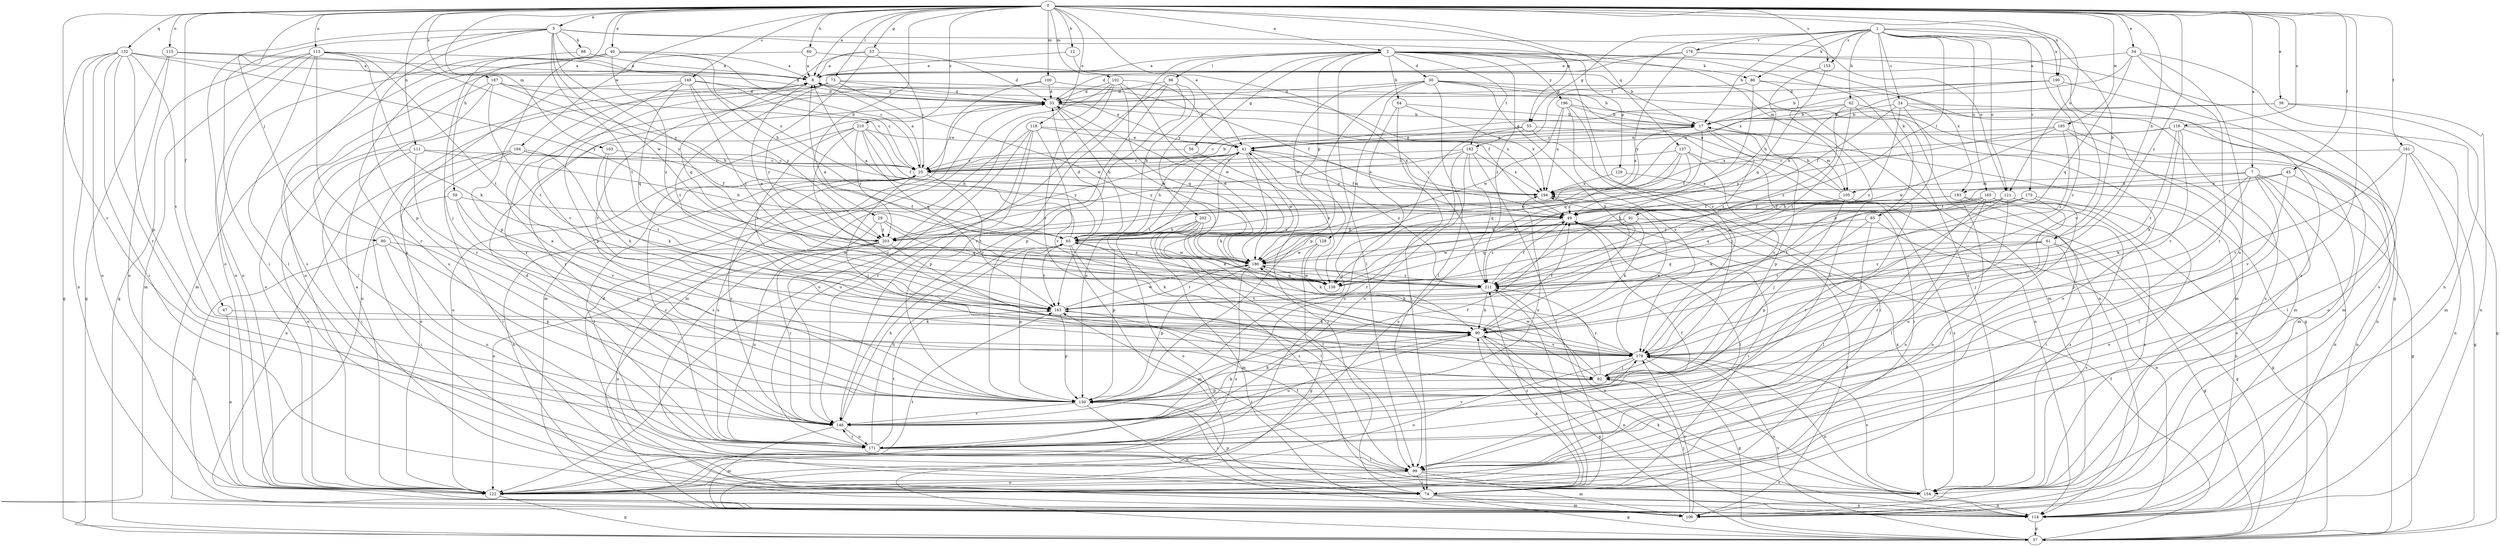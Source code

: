 strict digraph  {
0;
1;
2;
5;
7;
8;
12;
17;
24;
25;
29;
30;
33;
34;
38;
40;
41;
45;
47;
49;
53;
55;
56;
57;
59;
60;
61;
62;
64;
65;
73;
74;
80;
82;
85;
86;
88;
90;
91;
96;
99;
100;
102;
103;
105;
106;
111;
113;
114;
115;
116;
118;
121;
122;
128;
129;
130;
132;
137;
138;
146;
149;
153;
154;
161;
162;
163;
165;
171;
175;
176;
178;
184;
185;
186;
187;
190;
193;
194;
196;
202;
203;
210;
211;
0 -> 2  [label=a];
0 -> 5  [label=a];
0 -> 7  [label=a];
0 -> 8  [label=a];
0 -> 12  [label=b];
0 -> 29  [label=d];
0 -> 34  [label=e];
0 -> 38  [label=e];
0 -> 40  [label=e];
0 -> 41  [label=e];
0 -> 45  [label=f];
0 -> 47  [label=f];
0 -> 53  [label=g];
0 -> 55  [label=g];
0 -> 59  [label=h];
0 -> 60  [label=h];
0 -> 61  [label=h];
0 -> 73  [label=i];
0 -> 80  [label=j];
0 -> 82  [label=j];
0 -> 100  [label=m];
0 -> 102  [label=m];
0 -> 103  [label=m];
0 -> 111  [label=n];
0 -> 113  [label=n];
0 -> 115  [label=o];
0 -> 116  [label=o];
0 -> 118  [label=o];
0 -> 121  [label=o];
0 -> 132  [label=q];
0 -> 137  [label=q];
0 -> 146  [label=r];
0 -> 149  [label=s];
0 -> 153  [label=s];
0 -> 161  [label=t];
0 -> 184  [label=w];
0 -> 185  [label=w];
0 -> 187  [label=x];
0 -> 190  [label=x];
0 -> 210  [label=z];
0 -> 211  [label=z];
1 -> 17  [label=b];
1 -> 24  [label=c];
1 -> 55  [label=g];
1 -> 61  [label=h];
1 -> 62  [label=h];
1 -> 85  [label=k];
1 -> 86  [label=k];
1 -> 91  [label=l];
1 -> 121  [label=o];
1 -> 153  [label=s];
1 -> 162  [label=t];
1 -> 165  [label=u];
1 -> 175  [label=v];
1 -> 176  [label=v];
1 -> 178  [label=v];
1 -> 190  [label=x];
2 -> 8  [label=a];
2 -> 30  [label=d];
2 -> 56  [label=g];
2 -> 64  [label=h];
2 -> 86  [label=k];
2 -> 96  [label=l];
2 -> 99  [label=l];
2 -> 128  [label=p];
2 -> 129  [label=p];
2 -> 146  [label=r];
2 -> 154  [label=s];
2 -> 162  [label=t];
2 -> 178  [label=v];
2 -> 193  [label=x];
2 -> 196  [label=y];
2 -> 202  [label=y];
2 -> 211  [label=z];
5 -> 65  [label=h];
5 -> 74  [label=i];
5 -> 88  [label=k];
5 -> 105  [label=m];
5 -> 121  [label=o];
5 -> 122  [label=o];
5 -> 130  [label=p];
5 -> 154  [label=s];
5 -> 163  [label=t];
5 -> 186  [label=w];
5 -> 203  [label=y];
7 -> 57  [label=g];
7 -> 90  [label=k];
7 -> 99  [label=l];
7 -> 105  [label=m];
7 -> 114  [label=n];
7 -> 122  [label=o];
7 -> 130  [label=p];
7 -> 193  [label=x];
8 -> 33  [label=d];
8 -> 41  [label=e];
12 -> 8  [label=a];
12 -> 211  [label=z];
17 -> 41  [label=e];
17 -> 105  [label=m];
17 -> 130  [label=p];
17 -> 138  [label=q];
17 -> 194  [label=x];
17 -> 211  [label=z];
24 -> 17  [label=b];
24 -> 49  [label=f];
24 -> 90  [label=k];
24 -> 106  [label=m];
24 -> 154  [label=s];
24 -> 211  [label=z];
25 -> 8  [label=a];
25 -> 17  [label=b];
25 -> 82  [label=j];
25 -> 99  [label=l];
25 -> 114  [label=n];
25 -> 146  [label=r];
25 -> 163  [label=t];
25 -> 171  [label=u];
25 -> 194  [label=x];
29 -> 122  [label=o];
29 -> 138  [label=q];
29 -> 203  [label=y];
29 -> 211  [label=z];
30 -> 17  [label=b];
30 -> 33  [label=d];
30 -> 90  [label=k];
30 -> 99  [label=l];
30 -> 106  [label=m];
30 -> 114  [label=n];
30 -> 130  [label=p];
30 -> 138  [label=q];
30 -> 186  [label=w];
33 -> 17  [label=b];
33 -> 25  [label=c];
33 -> 65  [label=h];
33 -> 146  [label=r];
33 -> 186  [label=w];
33 -> 194  [label=x];
34 -> 8  [label=a];
34 -> 114  [label=n];
34 -> 138  [label=q];
34 -> 146  [label=r];
34 -> 171  [label=u];
34 -> 194  [label=x];
38 -> 17  [label=b];
38 -> 25  [label=c];
38 -> 106  [label=m];
38 -> 114  [label=n];
40 -> 8  [label=a];
40 -> 25  [label=c];
40 -> 106  [label=m];
40 -> 122  [label=o];
40 -> 130  [label=p];
40 -> 171  [label=u];
40 -> 194  [label=x];
40 -> 211  [label=z];
41 -> 25  [label=c];
41 -> 49  [label=f];
41 -> 65  [label=h];
41 -> 90  [label=k];
41 -> 130  [label=p];
41 -> 163  [label=t];
41 -> 186  [label=w];
41 -> 203  [label=y];
41 -> 211  [label=z];
45 -> 65  [label=h];
45 -> 114  [label=n];
45 -> 178  [label=v];
45 -> 194  [label=x];
47 -> 90  [label=k];
47 -> 122  [label=o];
49 -> 65  [label=h];
49 -> 74  [label=i];
49 -> 99  [label=l];
49 -> 211  [label=z];
53 -> 8  [label=a];
53 -> 25  [label=c];
53 -> 33  [label=d];
53 -> 138  [label=q];
53 -> 211  [label=z];
55 -> 25  [label=c];
55 -> 41  [label=e];
55 -> 74  [label=i];
55 -> 114  [label=n];
55 -> 146  [label=r];
56 -> 25  [label=c];
56 -> 74  [label=i];
57 -> 49  [label=f];
57 -> 178  [label=v];
59 -> 49  [label=f];
59 -> 74  [label=i];
59 -> 130  [label=p];
59 -> 178  [label=v];
60 -> 8  [label=a];
60 -> 17  [label=b];
60 -> 122  [label=o];
61 -> 57  [label=g];
61 -> 138  [label=q];
61 -> 154  [label=s];
61 -> 171  [label=u];
61 -> 186  [label=w];
61 -> 211  [label=z];
62 -> 17  [label=b];
62 -> 41  [label=e];
62 -> 106  [label=m];
62 -> 122  [label=o];
62 -> 163  [label=t];
62 -> 211  [label=z];
64 -> 17  [label=b];
64 -> 74  [label=i];
64 -> 122  [label=o];
64 -> 194  [label=x];
65 -> 8  [label=a];
65 -> 33  [label=d];
65 -> 90  [label=k];
65 -> 99  [label=l];
65 -> 106  [label=m];
65 -> 130  [label=p];
65 -> 163  [label=t];
65 -> 186  [label=w];
73 -> 33  [label=d];
73 -> 49  [label=f];
73 -> 114  [label=n];
73 -> 130  [label=p];
73 -> 163  [label=t];
73 -> 178  [label=v];
73 -> 186  [label=w];
74 -> 33  [label=d];
74 -> 57  [label=g];
74 -> 90  [label=k];
74 -> 106  [label=m];
74 -> 114  [label=n];
74 -> 130  [label=p];
74 -> 211  [label=z];
80 -> 114  [label=n];
80 -> 130  [label=p];
80 -> 171  [label=u];
80 -> 186  [label=w];
82 -> 41  [label=e];
82 -> 130  [label=p];
82 -> 154  [label=s];
82 -> 186  [label=w];
82 -> 211  [label=z];
85 -> 99  [label=l];
85 -> 114  [label=n];
85 -> 130  [label=p];
85 -> 203  [label=y];
86 -> 33  [label=d];
86 -> 99  [label=l];
86 -> 106  [label=m];
86 -> 211  [label=z];
88 -> 8  [label=a];
88 -> 82  [label=j];
90 -> 49  [label=f];
90 -> 57  [label=g];
90 -> 114  [label=n];
90 -> 171  [label=u];
90 -> 178  [label=v];
91 -> 57  [label=g];
91 -> 65  [label=h];
91 -> 90  [label=k];
91 -> 138  [label=q];
91 -> 203  [label=y];
96 -> 33  [label=d];
96 -> 65  [label=h];
96 -> 122  [label=o];
96 -> 130  [label=p];
96 -> 146  [label=r];
99 -> 74  [label=i];
99 -> 106  [label=m];
99 -> 122  [label=o];
99 -> 154  [label=s];
99 -> 163  [label=t];
100 -> 33  [label=d];
100 -> 49  [label=f];
100 -> 106  [label=m];
100 -> 146  [label=r];
102 -> 33  [label=d];
102 -> 41  [label=e];
102 -> 106  [label=m];
102 -> 138  [label=q];
102 -> 146  [label=r];
102 -> 178  [label=v];
102 -> 186  [label=w];
103 -> 25  [label=c];
103 -> 90  [label=k];
103 -> 163  [label=t];
105 -> 8  [label=a];
105 -> 17  [label=b];
105 -> 82  [label=j];
105 -> 90  [label=k];
105 -> 146  [label=r];
106 -> 49  [label=f];
106 -> 82  [label=j];
106 -> 178  [label=v];
111 -> 25  [label=c];
111 -> 65  [label=h];
111 -> 74  [label=i];
111 -> 122  [label=o];
111 -> 178  [label=v];
113 -> 8  [label=a];
113 -> 57  [label=g];
113 -> 90  [label=k];
113 -> 99  [label=l];
113 -> 106  [label=m];
113 -> 122  [label=o];
113 -> 146  [label=r];
113 -> 163  [label=t];
113 -> 203  [label=y];
114 -> 57  [label=g];
114 -> 90  [label=k];
115 -> 8  [label=a];
115 -> 33  [label=d];
115 -> 57  [label=g];
115 -> 122  [label=o];
116 -> 41  [label=e];
116 -> 57  [label=g];
116 -> 90  [label=k];
116 -> 122  [label=o];
116 -> 163  [label=t];
116 -> 178  [label=v];
116 -> 194  [label=x];
118 -> 41  [label=e];
118 -> 130  [label=p];
118 -> 146  [label=r];
118 -> 154  [label=s];
118 -> 171  [label=u];
118 -> 178  [label=v];
118 -> 194  [label=x];
121 -> 49  [label=f];
121 -> 82  [label=j];
121 -> 99  [label=l];
121 -> 114  [label=n];
121 -> 138  [label=q];
121 -> 171  [label=u];
121 -> 186  [label=w];
122 -> 8  [label=a];
122 -> 57  [label=g];
122 -> 163  [label=t];
128 -> 57  [label=g];
128 -> 90  [label=k];
128 -> 186  [label=w];
129 -> 154  [label=s];
129 -> 194  [label=x];
130 -> 8  [label=a];
130 -> 49  [label=f];
130 -> 74  [label=i];
130 -> 90  [label=k];
130 -> 114  [label=n];
130 -> 146  [label=r];
132 -> 8  [label=a];
132 -> 57  [label=g];
132 -> 74  [label=i];
132 -> 114  [label=n];
132 -> 122  [label=o];
132 -> 130  [label=p];
132 -> 146  [label=r];
132 -> 178  [label=v];
132 -> 203  [label=y];
137 -> 25  [label=c];
137 -> 49  [label=f];
137 -> 74  [label=i];
137 -> 138  [label=q];
137 -> 178  [label=v];
137 -> 186  [label=w];
138 -> 41  [label=e];
138 -> 186  [label=w];
146 -> 65  [label=h];
146 -> 90  [label=k];
146 -> 106  [label=m];
146 -> 171  [label=u];
146 -> 194  [label=x];
149 -> 25  [label=c];
149 -> 33  [label=d];
149 -> 138  [label=q];
149 -> 171  [label=u];
149 -> 178  [label=v];
149 -> 203  [label=y];
149 -> 211  [label=z];
153 -> 65  [label=h];
153 -> 138  [label=q];
154 -> 114  [label=n];
154 -> 163  [label=t];
154 -> 178  [label=v];
154 -> 194  [label=x];
154 -> 211  [label=z];
161 -> 25  [label=c];
161 -> 57  [label=g];
161 -> 99  [label=l];
161 -> 114  [label=n];
161 -> 178  [label=v];
162 -> 25  [label=c];
162 -> 74  [label=i];
162 -> 122  [label=o];
162 -> 146  [label=r];
162 -> 171  [label=u];
162 -> 194  [label=x];
162 -> 203  [label=y];
163 -> 90  [label=k];
163 -> 130  [label=p];
163 -> 186  [label=w];
165 -> 49  [label=f];
165 -> 57  [label=g];
165 -> 99  [label=l];
165 -> 146  [label=r];
165 -> 154  [label=s];
165 -> 163  [label=t];
165 -> 186  [label=w];
171 -> 25  [label=c];
171 -> 33  [label=d];
171 -> 49  [label=f];
171 -> 65  [label=h];
171 -> 99  [label=l];
171 -> 146  [label=r];
171 -> 163  [label=t];
171 -> 178  [label=v];
175 -> 49  [label=f];
175 -> 65  [label=h];
175 -> 82  [label=j];
175 -> 122  [label=o];
175 -> 178  [label=v];
176 -> 8  [label=a];
176 -> 33  [label=d];
176 -> 57  [label=g];
176 -> 154  [label=s];
176 -> 203  [label=y];
178 -> 57  [label=g];
178 -> 65  [label=h];
178 -> 82  [label=j];
178 -> 114  [label=n];
178 -> 122  [label=o];
178 -> 194  [label=x];
184 -> 25  [label=c];
184 -> 49  [label=f];
184 -> 74  [label=i];
184 -> 90  [label=k];
184 -> 114  [label=n];
184 -> 122  [label=o];
185 -> 41  [label=e];
185 -> 106  [label=m];
185 -> 114  [label=n];
185 -> 186  [label=w];
185 -> 203  [label=y];
185 -> 211  [label=z];
186 -> 8  [label=a];
186 -> 33  [label=d];
186 -> 122  [label=o];
186 -> 130  [label=p];
186 -> 138  [label=q];
186 -> 163  [label=t];
186 -> 211  [label=z];
187 -> 25  [label=c];
187 -> 33  [label=d];
187 -> 65  [label=h];
187 -> 99  [label=l];
187 -> 122  [label=o];
187 -> 163  [label=t];
190 -> 17  [label=b];
190 -> 33  [label=d];
190 -> 65  [label=h];
190 -> 154  [label=s];
190 -> 178  [label=v];
193 -> 49  [label=f];
193 -> 74  [label=i];
193 -> 122  [label=o];
193 -> 154  [label=s];
193 -> 186  [label=w];
194 -> 41  [label=e];
194 -> 49  [label=f];
196 -> 17  [label=b];
196 -> 57  [label=g];
196 -> 82  [label=j];
196 -> 178  [label=v];
196 -> 186  [label=w];
196 -> 194  [label=x];
202 -> 65  [label=h];
202 -> 99  [label=l];
202 -> 106  [label=m];
202 -> 122  [label=o];
202 -> 130  [label=p];
202 -> 154  [label=s];
203 -> 82  [label=j];
203 -> 114  [label=n];
203 -> 146  [label=r];
203 -> 171  [label=u];
210 -> 41  [label=e];
210 -> 49  [label=f];
210 -> 65  [label=h];
210 -> 122  [label=o];
210 -> 138  [label=q];
210 -> 163  [label=t];
210 -> 178  [label=v];
210 -> 203  [label=y];
211 -> 8  [label=a];
211 -> 49  [label=f];
211 -> 74  [label=i];
211 -> 90  [label=k];
211 -> 163  [label=t];
}
